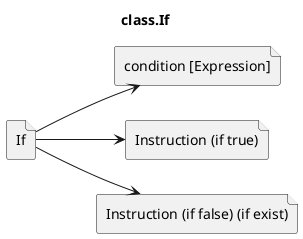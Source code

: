 @startuml
left to right direction
title class.If

file If
file "condition [Expression]" as Expression
file "Instruction (if true)" as Instruction1
file "Instruction (if false) (if exist)" as Instruction2

If-->Expression
If-->Instruction1
If-->Instruction2
@enduml
